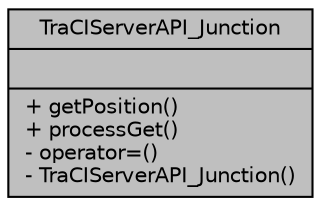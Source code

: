 digraph "TraCIServerAPI_Junction"
{
  edge [fontname="Helvetica",fontsize="10",labelfontname="Helvetica",labelfontsize="10"];
  node [fontname="Helvetica",fontsize="10",shape=record];
  Node1 [label="{TraCIServerAPI_Junction\n||+ getPosition()\l+ processGet()\l- operator=()\l- TraCIServerAPI_Junction()\l}",height=0.2,width=0.4,color="black", fillcolor="grey75", style="filled", fontcolor="black"];
}
